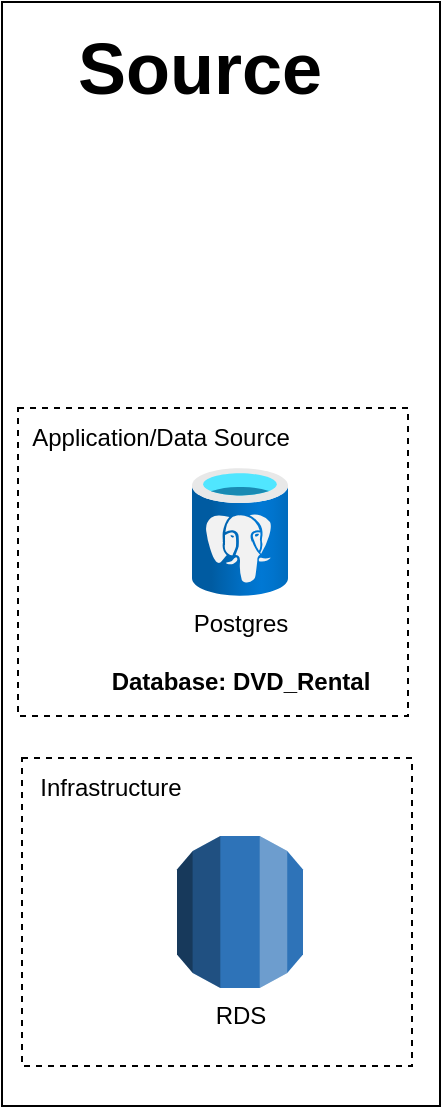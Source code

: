 <mxfile version="24.7.17">
  <diagram id="Ht1M8jgEwFfnCIfOTk4-" name="Page-1">
    <mxGraphModel dx="2193" dy="923" grid="0" gridSize="10" guides="1" tooltips="1" connect="1" arrows="1" fold="1" page="0" pageScale="1" pageWidth="1169" pageHeight="827" math="0" shadow="0">
      <root>
        <mxCell id="0" />
        <mxCell id="1" parent="0" />
        <mxCell id="Jvc2HoZa6T3WCqrvZS17-2" value="" style="rounded=0;whiteSpace=wrap;html=1;" vertex="1" parent="1">
          <mxGeometry x="-190" y="6" width="219" height="552" as="geometry" />
        </mxCell>
        <mxCell id="Jvc2HoZa6T3WCqrvZS17-3" value="" style="rounded=0;whiteSpace=wrap;html=1;dashed=1;align=left;" vertex="1" parent="1">
          <mxGeometry x="-182" y="209" width="195" height="154" as="geometry" />
        </mxCell>
        <mxCell id="Jvc2HoZa6T3WCqrvZS17-4" value="Postgres&lt;div&gt;&lt;br&gt;&lt;/div&gt;&lt;div&gt;&lt;b&gt;Database: DVD_Rental&lt;/b&gt;&lt;/div&gt;" style="image;aspect=fixed;html=1;points=[];align=center;fontSize=12;image=img/lib/azure2/databases/Azure_Database_PostgreSQL_Server.svg;" vertex="1" parent="1">
          <mxGeometry x="-95" y="239" width="48" height="64" as="geometry" />
        </mxCell>
        <mxCell id="Jvc2HoZa6T3WCqrvZS17-5" value="Application/Data Source" style="text;html=1;align=center;verticalAlign=middle;whiteSpace=wrap;rounded=0;" vertex="1" parent="1">
          <mxGeometry x="-186" y="209" width="151" height="30" as="geometry" />
        </mxCell>
        <mxCell id="Jvc2HoZa6T3WCqrvZS17-6" value="&lt;font style=&quot;font-size: 36px;&quot;&gt;&lt;b&gt;Source&lt;/b&gt;&lt;/font&gt;" style="text;html=1;align=center;verticalAlign=middle;whiteSpace=wrap;rounded=0;" vertex="1" parent="1">
          <mxGeometry x="-138" y="15" width="94" height="47" as="geometry" />
        </mxCell>
        <mxCell id="Jvc2HoZa6T3WCqrvZS17-8" value="" style="rounded=0;whiteSpace=wrap;html=1;dashed=1;align=left;" vertex="1" parent="1">
          <mxGeometry x="-180" y="384" width="195" height="154" as="geometry" />
        </mxCell>
        <mxCell id="Jvc2HoZa6T3WCqrvZS17-10" value="Infrastructure" style="text;html=1;align=center;verticalAlign=middle;whiteSpace=wrap;rounded=0;" vertex="1" parent="1">
          <mxGeometry x="-184" y="384" width="97" height="30" as="geometry" />
        </mxCell>
        <mxCell id="Jvc2HoZa6T3WCqrvZS17-11" value="RDS" style="outlineConnect=0;dashed=0;verticalLabelPosition=bottom;verticalAlign=top;align=center;html=1;shape=mxgraph.aws3.rds;fillColor=#2E73B8;gradientColor=none;" vertex="1" parent="1">
          <mxGeometry x="-102.5" y="423" width="63" height="76" as="geometry" />
        </mxCell>
      </root>
    </mxGraphModel>
  </diagram>
</mxfile>
